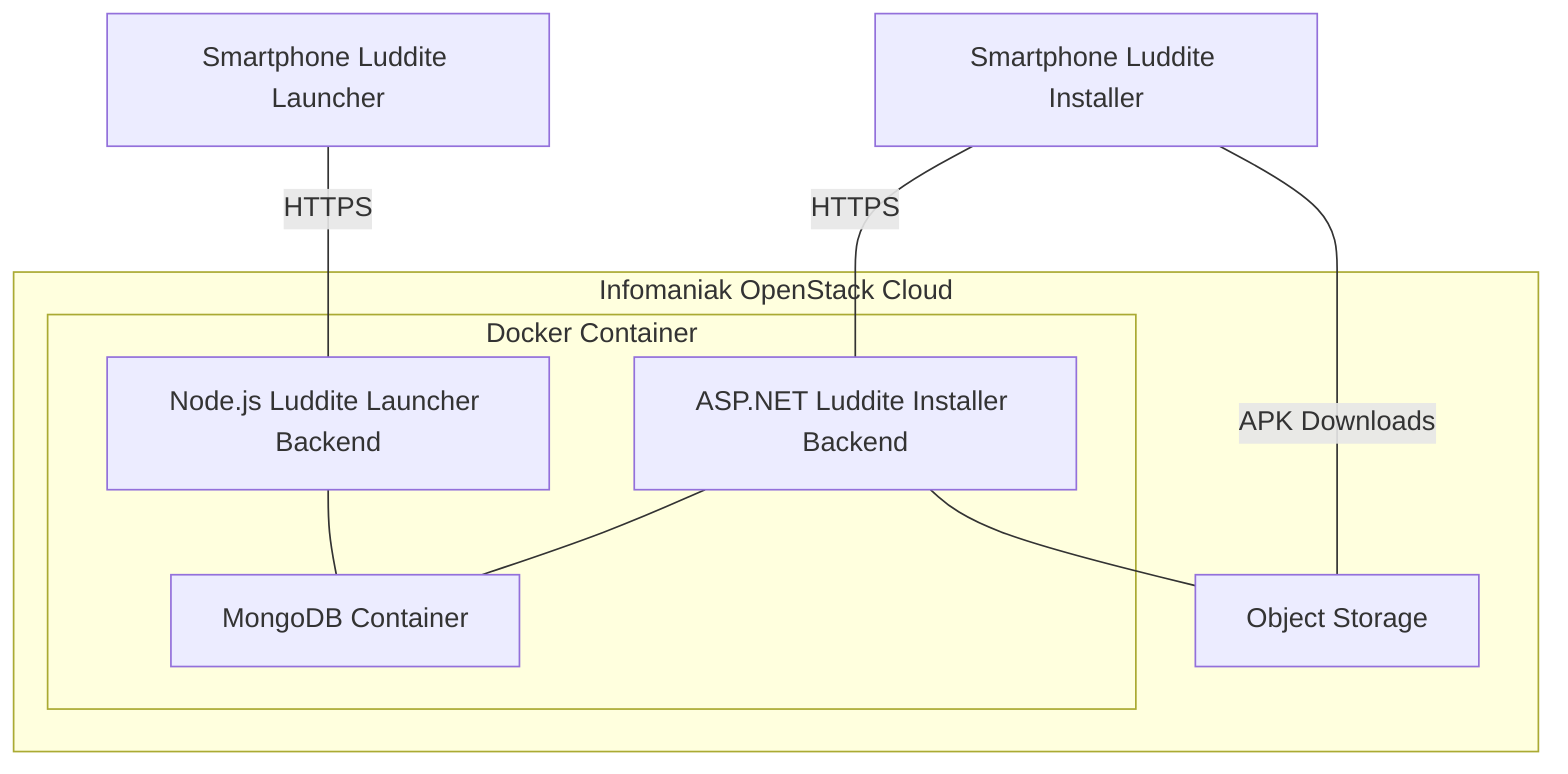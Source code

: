 graph TB
subgraph "Infomaniak OpenStack Cloud"
subgraph "Docker Container"
A[Node.js Luddite Launcher Backend]
B[ASP.NET Luddite Installer Backend]
C[MongoDB Container]
end
D[Object Storage]

A --- C
B --- C
B --- D
end

E[Smartphone Luddite Launcher] --- |HTTPS| A
F[Smartphone Luddite Installer] --- |HTTPS| B
F --- |APK Downloads| D